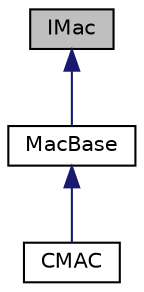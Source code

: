 digraph "IMac"
{
 // LATEX_PDF_SIZE
  edge [fontname="Helvetica",fontsize="10",labelfontname="Helvetica",labelfontsize="10"];
  node [fontname="Helvetica",fontsize="10",shape=record];
  Node1 [label="IMac",height=0.2,width=0.4,color="black", fillcolor="grey75", style="filled", fontcolor="black",tooltip="The MAC virtual interface class."];
  Node1 -> Node2 [dir="back",color="midnightblue",fontsize="10",style="solid",fontname="Helvetica"];
  Node2 [label="MacBase",height=0.2,width=0.4,color="black", fillcolor="white", style="filled",URL="$class_mac_base.html",tooltip="The MAC base class; this is not an operable class"];
  Node2 -> Node3 [dir="back",color="midnightblue",fontsize="10",style="solid",fontname="Helvetica"];
  Node3 [label="CMAC",height=0.2,width=0.4,color="black", fillcolor="white", style="filled",URL="$class_c_m_a_c.html",tooltip="An implementation of a symmetric Cipher based Message Authentication Code generator: CMAC"];
}
